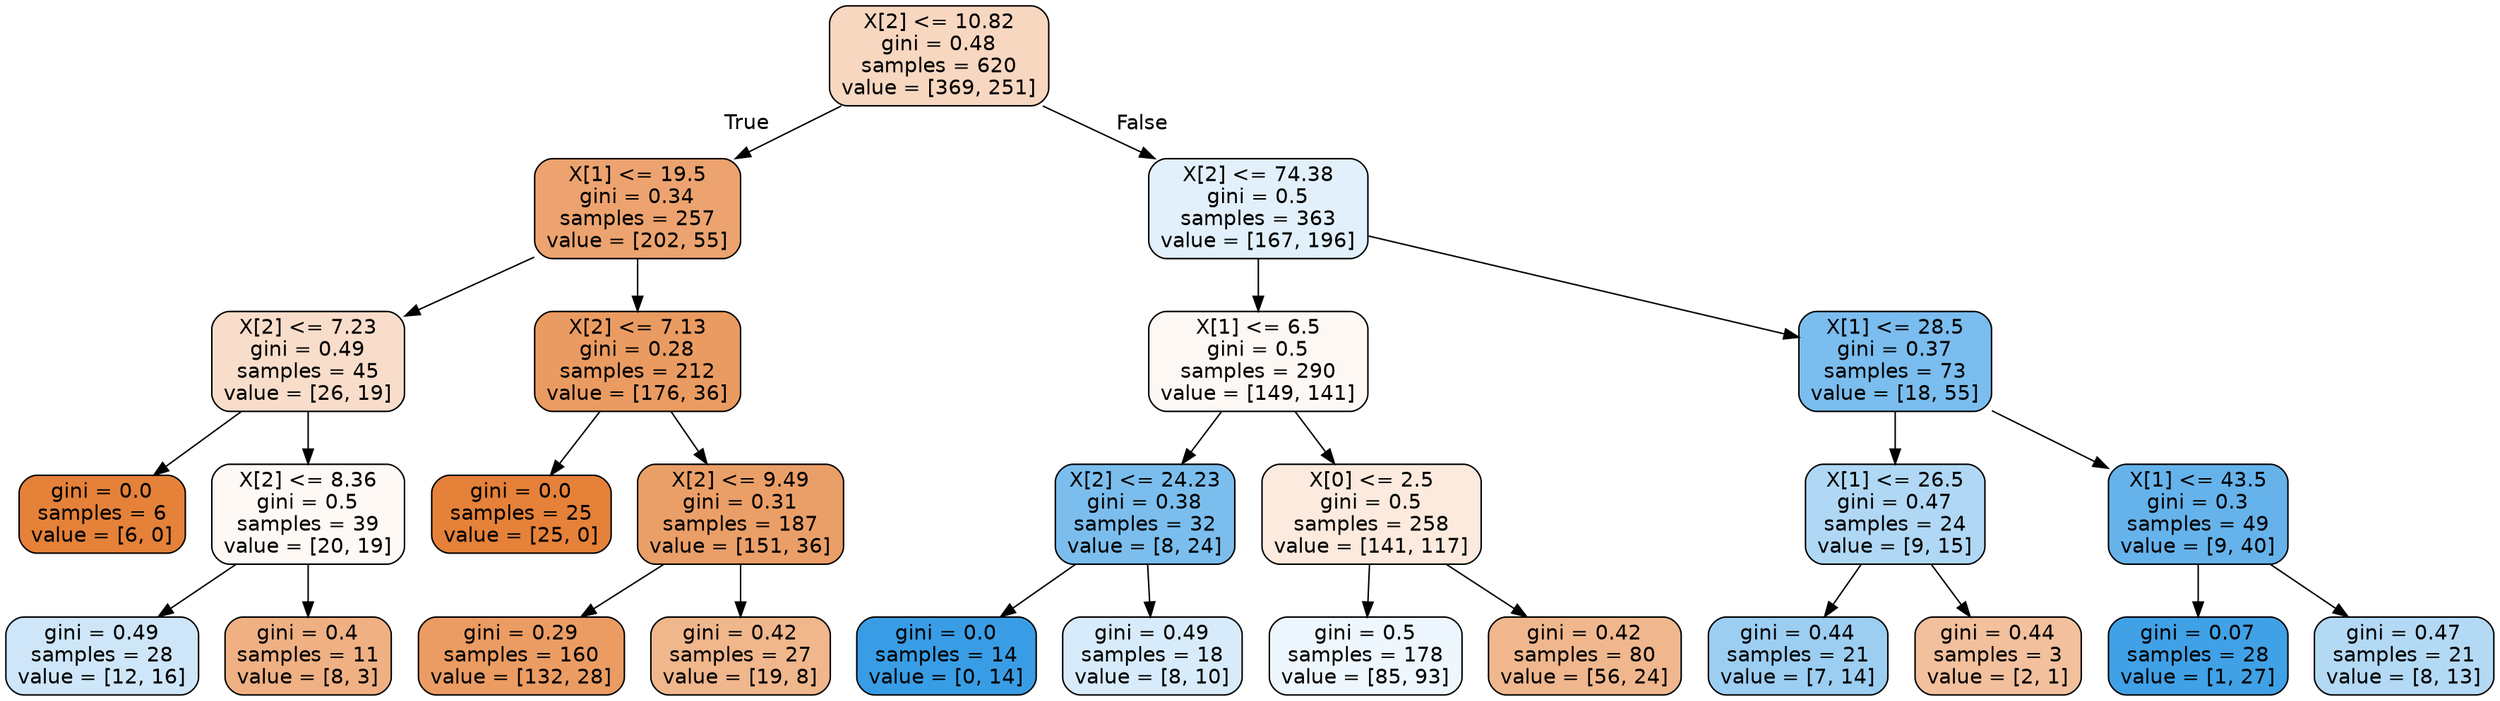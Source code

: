 digraph Tree {
node [shape=box, style="filled, rounded", color="black", fontname=helvetica] ;
edge [fontname=helvetica] ;
0 [label="X[2] <= 10.82\ngini = 0.48\nsamples = 620\nvalue = [369, 251]", fillcolor="#f7d7c0"] ;
1 [label="X[1] <= 19.5\ngini = 0.34\nsamples = 257\nvalue = [202, 55]", fillcolor="#eca36f"] ;
0 -> 1 [labeldistance=2.5, labelangle=45, headlabel="True"] ;
2 [label="X[2] <= 7.23\ngini = 0.49\nsamples = 45\nvalue = [26, 19]", fillcolor="#f8ddca"] ;
1 -> 2 ;
3 [label="gini = 0.0\nsamples = 6\nvalue = [6, 0]", fillcolor="#e58139"] ;
2 -> 3 ;
4 [label="X[2] <= 8.36\ngini = 0.5\nsamples = 39\nvalue = [20, 19]", fillcolor="#fef9f5"] ;
2 -> 4 ;
5 [label="gini = 0.49\nsamples = 28\nvalue = [12, 16]", fillcolor="#cee6f8"] ;
4 -> 5 ;
6 [label="gini = 0.4\nsamples = 11\nvalue = [8, 3]", fillcolor="#efb083"] ;
4 -> 6 ;
7 [label="X[2] <= 7.13\ngini = 0.28\nsamples = 212\nvalue = [176, 36]", fillcolor="#ea9b61"] ;
1 -> 7 ;
8 [label="gini = 0.0\nsamples = 25\nvalue = [25, 0]", fillcolor="#e58139"] ;
7 -> 8 ;
9 [label="X[2] <= 9.49\ngini = 0.31\nsamples = 187\nvalue = [151, 36]", fillcolor="#eb9f68"] ;
7 -> 9 ;
10 [label="gini = 0.29\nsamples = 160\nvalue = [132, 28]", fillcolor="#eb9c63"] ;
9 -> 10 ;
11 [label="gini = 0.42\nsamples = 27\nvalue = [19, 8]", fillcolor="#f0b68c"] ;
9 -> 11 ;
12 [label="X[2] <= 74.38\ngini = 0.5\nsamples = 363\nvalue = [167, 196]", fillcolor="#e2f0fb"] ;
0 -> 12 [labeldistance=2.5, labelangle=-45, headlabel="False"] ;
13 [label="X[1] <= 6.5\ngini = 0.5\nsamples = 290\nvalue = [149, 141]", fillcolor="#fef8f4"] ;
12 -> 13 ;
14 [label="X[2] <= 24.23\ngini = 0.38\nsamples = 32\nvalue = [8, 24]", fillcolor="#7bbeee"] ;
13 -> 14 ;
15 [label="gini = 0.0\nsamples = 14\nvalue = [0, 14]", fillcolor="#399de5"] ;
14 -> 15 ;
16 [label="gini = 0.49\nsamples = 18\nvalue = [8, 10]", fillcolor="#d7ebfa"] ;
14 -> 16 ;
17 [label="X[0] <= 2.5\ngini = 0.5\nsamples = 258\nvalue = [141, 117]", fillcolor="#fbeadd"] ;
13 -> 17 ;
18 [label="gini = 0.5\nsamples = 178\nvalue = [85, 93]", fillcolor="#eef7fd"] ;
17 -> 18 ;
19 [label="gini = 0.42\nsamples = 80\nvalue = [56, 24]", fillcolor="#f0b78e"] ;
17 -> 19 ;
20 [label="X[1] <= 28.5\ngini = 0.37\nsamples = 73\nvalue = [18, 55]", fillcolor="#7abdee"] ;
12 -> 20 ;
21 [label="X[1] <= 26.5\ngini = 0.47\nsamples = 24\nvalue = [9, 15]", fillcolor="#b0d8f5"] ;
20 -> 21 ;
22 [label="gini = 0.44\nsamples = 21\nvalue = [7, 14]", fillcolor="#9ccef2"] ;
21 -> 22 ;
23 [label="gini = 0.44\nsamples = 3\nvalue = [2, 1]", fillcolor="#f2c09c"] ;
21 -> 23 ;
24 [label="X[1] <= 43.5\ngini = 0.3\nsamples = 49\nvalue = [9, 40]", fillcolor="#66b3eb"] ;
20 -> 24 ;
25 [label="gini = 0.07\nsamples = 28\nvalue = [1, 27]", fillcolor="#40a1e6"] ;
24 -> 25 ;
26 [label="gini = 0.47\nsamples = 21\nvalue = [8, 13]", fillcolor="#b3d9f5"] ;
24 -> 26 ;
}